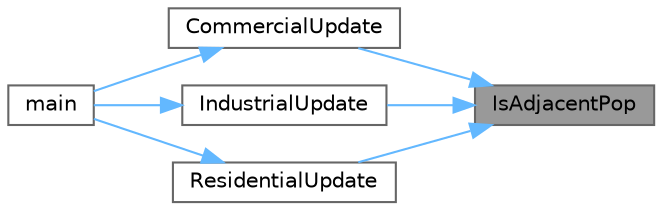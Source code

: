 digraph "IsAdjacentPop"
{
 // LATEX_PDF_SIZE
  bgcolor="transparent";
  edge [fontname=Helvetica,fontsize=10,labelfontname=Helvetica,labelfontsize=10];
  node [fontname=Helvetica,fontsize=10,shape=box,height=0.2,width=0.4];
  rankdir="RL";
  Node1 [id="Node000001",label="IsAdjacentPop",height=0.2,width=0.4,color="gray40", fillcolor="grey60", style="filled", fontcolor="black",tooltip="Checks how many of the adjacents Zone 's have a minimum population of specified amount Checks how man..."];
  Node1 -> Node2 [id="edge1_Node000001_Node000002",dir="back",color="steelblue1",style="solid",tooltip=" "];
  Node2 [id="Node000002",label="CommercialUpdate",height=0.2,width=0.4,color="grey40", fillcolor="white", style="filled",URL="$group___simulating-_functions.html#gaad307042bab455e056174830499ce4e7",tooltip="Runs and applies the rules for the commercial Zones."];
  Node2 -> Node3 [id="edge2_Node000002_Node000003",dir="back",color="steelblue1",style="solid",tooltip=" "];
  Node3 [id="Node000003",label="main",height=0.2,width=0.4,color="grey40", fillcolor="white", style="filled",URL="$main_8cpp.html#ae66f6b31b5ad750f1fe042a706a4e3d4",tooltip=" "];
  Node1 -> Node4 [id="edge3_Node000001_Node000004",dir="back",color="steelblue1",style="solid",tooltip=" "];
  Node4 [id="Node000004",label="IndustrialUpdate",height=0.2,width=0.4,color="grey40", fillcolor="white", style="filled",URL="$group___simulating-_functions.html#ga5cd59f3cd7f114d55745d5173cb0f609",tooltip="Runs and applies the rules for the industrial Zones."];
  Node4 -> Node3 [id="edge4_Node000004_Node000003",dir="back",color="steelblue1",style="solid",tooltip=" "];
  Node1 -> Node5 [id="edge5_Node000001_Node000005",dir="back",color="steelblue1",style="solid",tooltip=" "];
  Node5 [id="Node000005",label="ResidentialUpdate",height=0.2,width=0.4,color="grey40", fillcolor="white", style="filled",URL="$group___simulating-_functions.html#gad9aaf7f28e625f96aed3aeafa3642387",tooltip="Runs and applies the rules for the residential Zones."];
  Node5 -> Node3 [id="edge6_Node000005_Node000003",dir="back",color="steelblue1",style="solid",tooltip=" "];
}
